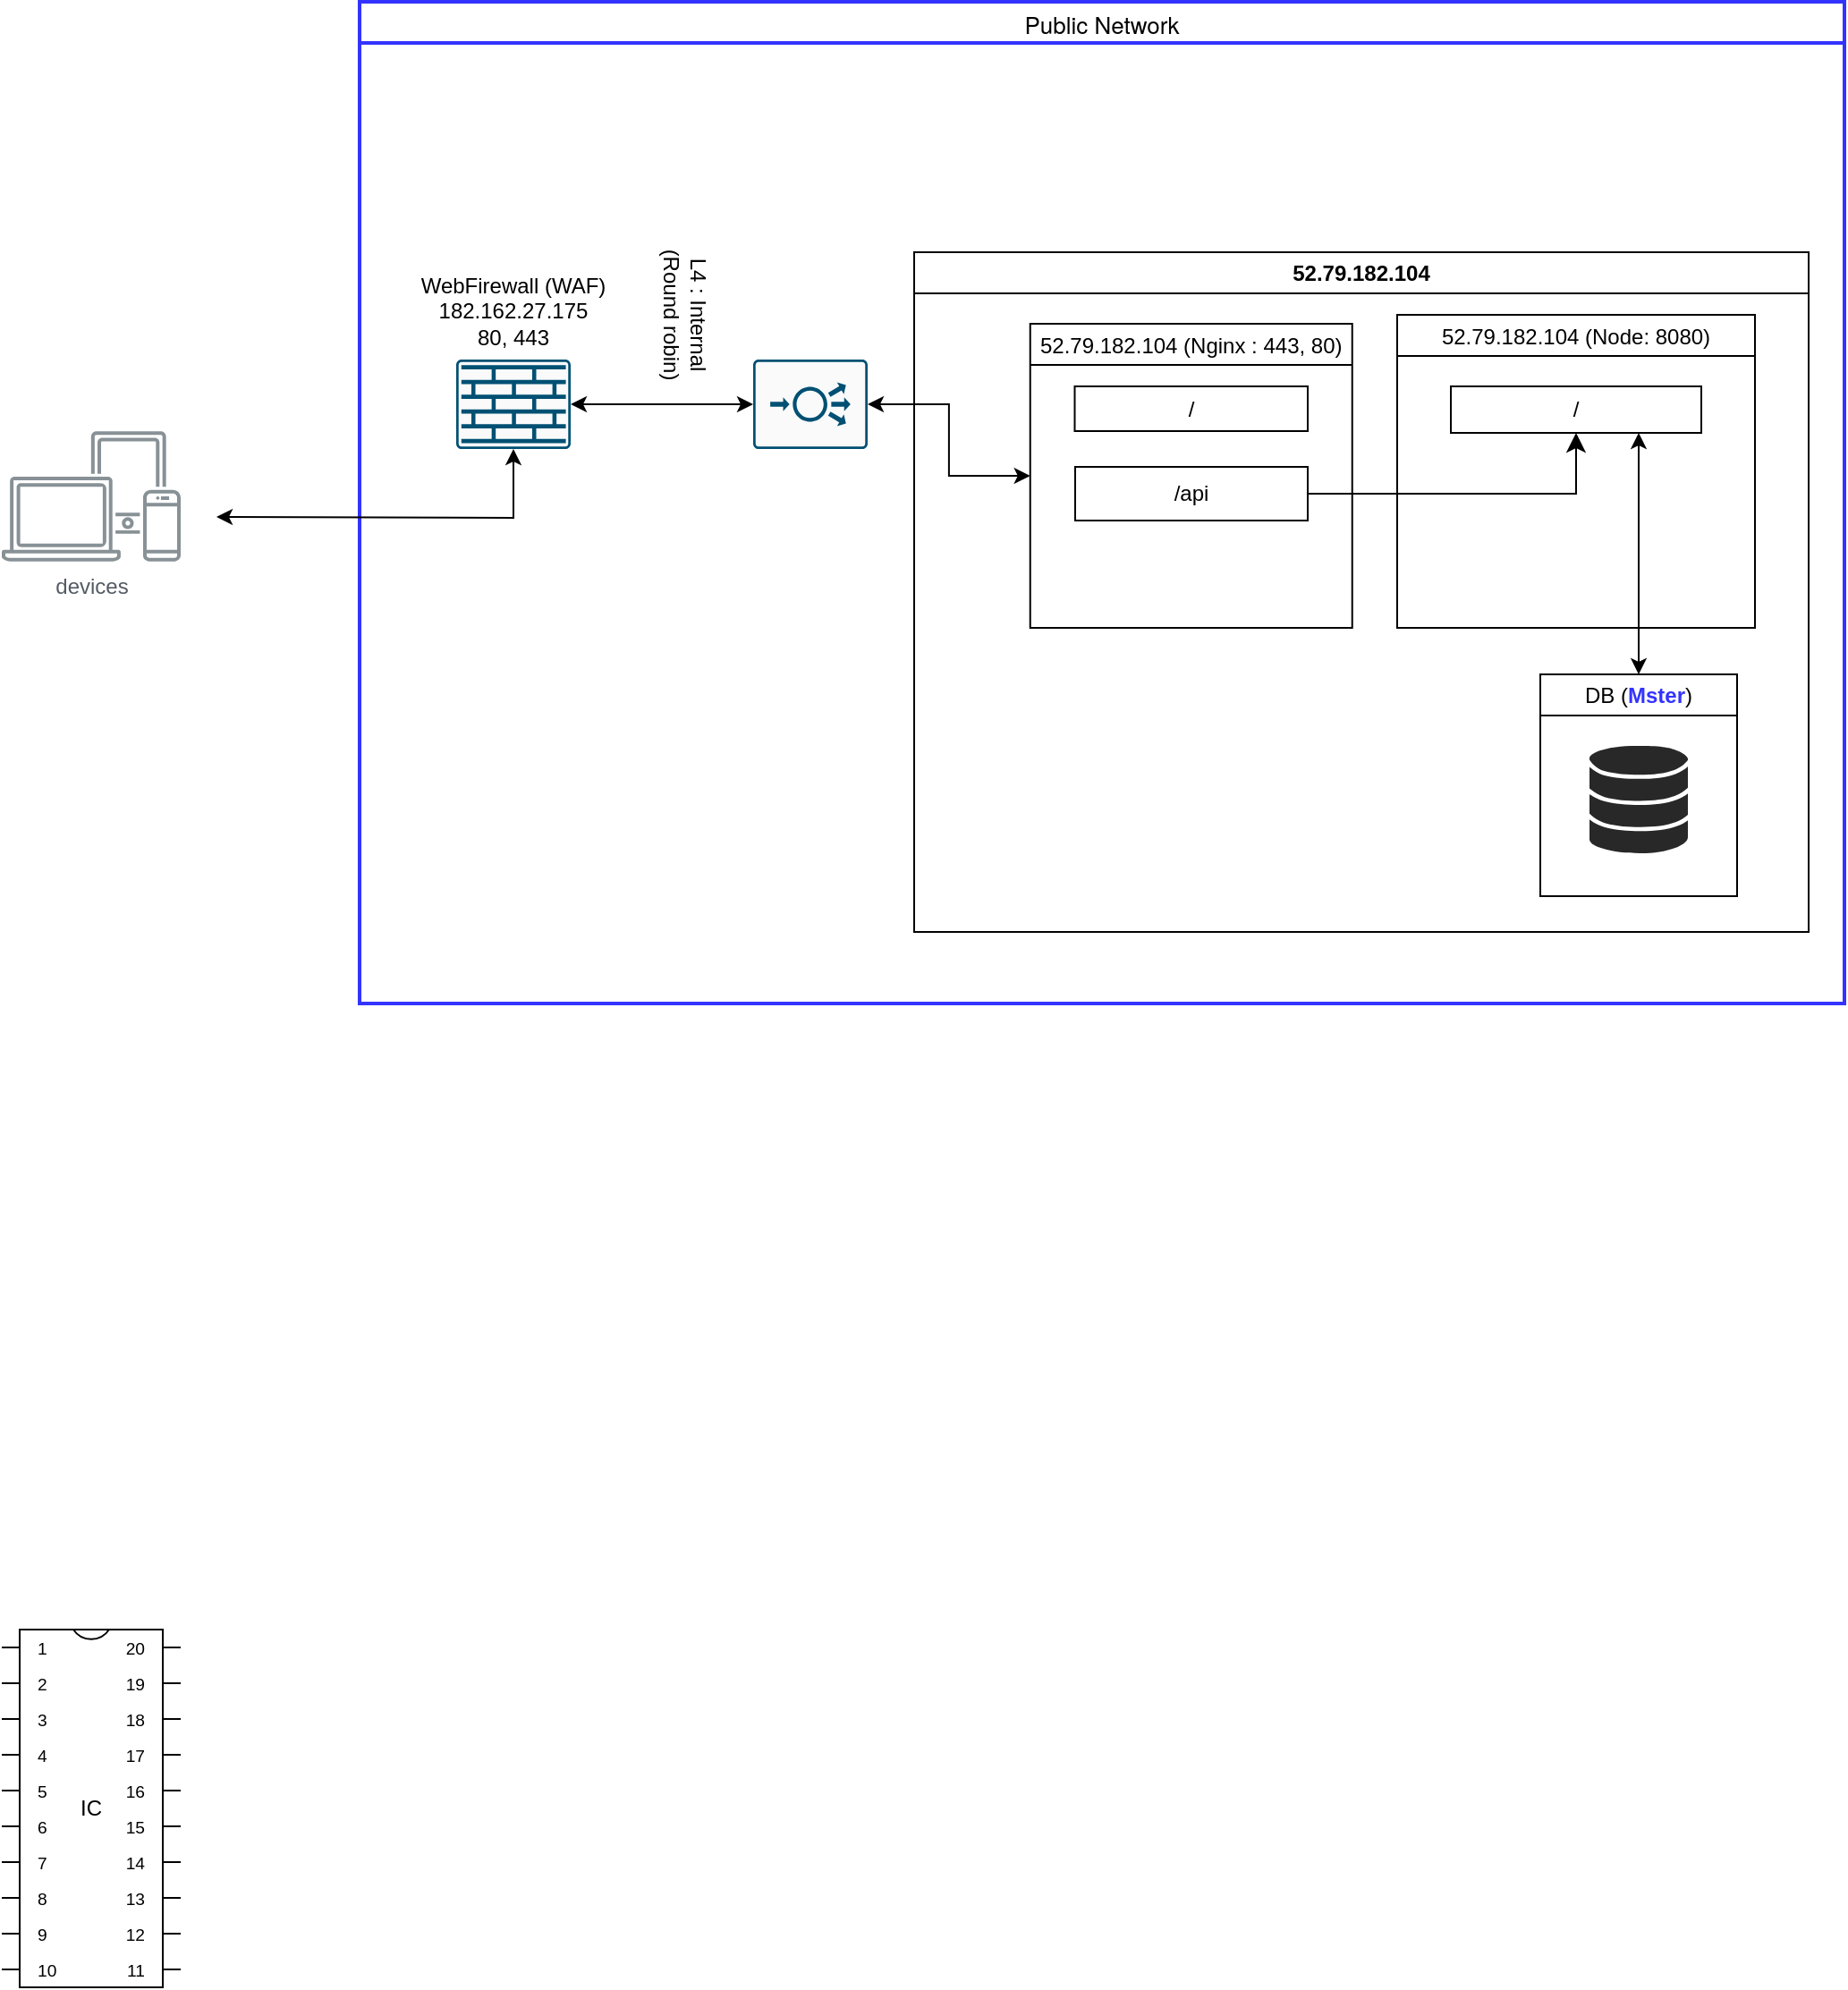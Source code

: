 <mxfile version="21.5.0" type="device">
  <diagram id="Pp0v6p3OG3qE_0qzohX3" name="페이지-1">
    <mxGraphModel dx="1938" dy="1064" grid="1" gridSize="10" guides="1" tooltips="1" connect="1" arrows="1" fold="1" page="1" pageScale="1" pageWidth="1169" pageHeight="827" math="0" shadow="0">
      <root>
        <mxCell id="0" />
        <mxCell id="1" parent="0" />
        <mxCell id="LgxmylapfSZhAu2_gx4g-2" value="devices" style="sketch=0;outlineConnect=0;gradientColor=none;fontColor=#545B64;strokeColor=none;fillColor=#879196;dashed=0;verticalLabelPosition=bottom;verticalAlign=top;align=center;html=1;fontSize=12;fontStyle=0;aspect=fixed;shape=mxgraph.aws4.illustration_devices;pointerEvents=1" parent="1" vertex="1">
          <mxGeometry x="90" y="270" width="100" height="73" as="geometry" />
        </mxCell>
        <mxCell id="LgxmylapfSZhAu2_gx4g-15" value="&lt;p style=&quot;margin: 0px; font-variant-numeric: normal; font-variant-east-asian: normal; font-weight: 400; font-stretch: normal; font-size: 13px; line-height: normal; font-family: &amp;quot;Helvetica Neue&amp;quot;; text-align: start;&quot; class=&quot;p1&quot;&gt;Public Network&lt;/p&gt;" style="swimlane;whiteSpace=wrap;html=1;strokeWidth=2;strokeColor=#3333FF;" parent="1" vertex="1">
          <mxGeometry x="290" y="30" width="830" height="560" as="geometry" />
        </mxCell>
        <mxCell id="spMVzxaODYnaXRk_jbvA-2" style="edgeStyle=orthogonalEdgeStyle;rounded=0;orthogonalLoop=1;jettySize=auto;html=1;entryX=0;entryY=0.5;entryDx=0;entryDy=0;entryPerimeter=0;startArrow=classic;startFill=1;" parent="LgxmylapfSZhAu2_gx4g-15" source="LgxmylapfSZhAu2_gx4g-6" target="LgxmylapfSZhAu2_gx4g-7" edge="1">
          <mxGeometry relative="1" as="geometry" />
        </mxCell>
        <mxCell id="LgxmylapfSZhAu2_gx4g-6" value="" style="sketch=0;points=[[0.015,0.015,0],[0.985,0.015,0],[0.985,0.985,0],[0.015,0.985,0],[0.25,0,0],[0.5,0,0],[0.75,0,0],[1,0.25,0],[1,0.5,0],[1,0.75,0],[0.75,1,0],[0.5,1,0],[0.25,1,0],[0,0.75,0],[0,0.5,0],[0,0.25,0]];verticalLabelPosition=bottom;html=1;verticalAlign=top;aspect=fixed;align=center;pointerEvents=1;shape=mxgraph.cisco19.rect;prIcon=firewall;fillColor=#FAFAFA;strokeColor=#005073;" parent="LgxmylapfSZhAu2_gx4g-15" vertex="1">
          <mxGeometry x="54" y="200" width="64" height="50" as="geometry" />
        </mxCell>
        <mxCell id="P0odpIjqInL_ziyCaDfK-7" style="edgeStyle=orthogonalEdgeStyle;rounded=0;orthogonalLoop=1;jettySize=auto;html=1;entryX=0;entryY=0.5;entryDx=0;entryDy=0;startArrow=classic;startFill=1;" parent="LgxmylapfSZhAu2_gx4g-15" source="LgxmylapfSZhAu2_gx4g-7" target="P0odpIjqInL_ziyCaDfK-2" edge="1">
          <mxGeometry relative="1" as="geometry" />
        </mxCell>
        <mxCell id="LgxmylapfSZhAu2_gx4g-7" value="" style="sketch=0;points=[[0.015,0.015,0],[0.985,0.015,0],[0.985,0.985,0],[0.015,0.985,0],[0.25,0,0],[0.5,0,0],[0.75,0,0],[1,0.25,0],[1,0.5,0],[1,0.75,0],[0.75,1,0],[0.5,1,0],[0.25,1,0],[0,0.75,0],[0,0.5,0],[0,0.25,0]];verticalLabelPosition=bottom;html=1;verticalAlign=top;aspect=fixed;align=center;pointerEvents=1;shape=mxgraph.cisco19.rect;prIcon=load_balancer;fillColor=#FAFAFA;strokeColor=#005073;" parent="LgxmylapfSZhAu2_gx4g-15" vertex="1">
          <mxGeometry x="220" y="200" width="64" height="50" as="geometry" />
        </mxCell>
        <mxCell id="LgxmylapfSZhAu2_gx4g-12" value="L4 : Internal&lt;br&gt;(Round robin)" style="text;html=1;strokeColor=none;fillColor=none;align=center;verticalAlign=middle;whiteSpace=wrap;rounded=0;rotation=90;" parent="LgxmylapfSZhAu2_gx4g-15" vertex="1">
          <mxGeometry x="123" y="160" width="118" height="30" as="geometry" />
        </mxCell>
        <mxCell id="LgxmylapfSZhAu2_gx4g-11" value="WebFirewall (WAF)&lt;br&gt;182.162.27.175&lt;br&gt;80, 443" style="text;html=1;strokeColor=none;fillColor=none;align=center;verticalAlign=middle;whiteSpace=wrap;rounded=0;" parent="LgxmylapfSZhAu2_gx4g-15" vertex="1">
          <mxGeometry x="30" y="146" width="112" height="54" as="geometry" />
        </mxCell>
        <mxCell id="sDCUE-3mrmCOQhgMhKK8-5" value="52.79.182.104" style="swimlane;whiteSpace=wrap;html=1;" vertex="1" parent="LgxmylapfSZhAu2_gx4g-15">
          <mxGeometry x="310" y="140" width="500" height="380" as="geometry" />
        </mxCell>
        <mxCell id="sDCUE-3mrmCOQhgMhKK8-6" value="52.79.182.104 (Node: 8080)" style="swimlane;strokeColor=default;fillColor=default;fontStyle=0" vertex="1" parent="sDCUE-3mrmCOQhgMhKK8-5">
          <mxGeometry x="270" y="35" width="200" height="175" as="geometry" />
        </mxCell>
        <mxCell id="sDCUE-3mrmCOQhgMhKK8-7" value="/" style="text;html=1;strokeColor=default;fillColor=none;align=center;verticalAlign=middle;whiteSpace=wrap;rounded=0;fontSize=12;" vertex="1" parent="sDCUE-3mrmCOQhgMhKK8-6">
          <mxGeometry x="30" y="40" width="140" height="26" as="geometry" />
        </mxCell>
        <mxCell id="P0odpIjqInL_ziyCaDfK-4" value="/api" style="text;html=1;strokeColor=default;fillColor=none;align=center;verticalAlign=middle;whiteSpace=wrap;rounded=0;fontSize=12;" parent="sDCUE-3mrmCOQhgMhKK8-5" vertex="1">
          <mxGeometry x="90" y="120" width="130" height="30" as="geometry" />
        </mxCell>
        <mxCell id="P0odpIjqInL_ziyCaDfK-5" value="/" style="text;html=1;strokeColor=default;fillColor=none;align=center;verticalAlign=middle;whiteSpace=wrap;rounded=0;fontSize=12;" parent="sDCUE-3mrmCOQhgMhKK8-5" vertex="1">
          <mxGeometry x="89.75" y="75" width="130.25" height="25" as="geometry" />
        </mxCell>
        <mxCell id="P0odpIjqInL_ziyCaDfK-2" value="52.79.182.104 (Nginx : 443, 80)" style="swimlane;strokeColor=default;fillColor=default;fontStyle=0" parent="sDCUE-3mrmCOQhgMhKK8-5" vertex="1">
          <mxGeometry x="64.87" y="40" width="180" height="170" as="geometry" />
        </mxCell>
        <mxCell id="sDCUE-3mrmCOQhgMhKK8-17" value="" style="edgeStyle=elbowEdgeStyle;elbow=horizontal;endArrow=classic;html=1;curved=0;rounded=0;endSize=8;startSize=8;exitX=1;exitY=0.5;exitDx=0;exitDy=0;entryX=0.5;entryY=1;entryDx=0;entryDy=0;" edge="1" parent="sDCUE-3mrmCOQhgMhKK8-5" source="P0odpIjqInL_ziyCaDfK-4" target="sDCUE-3mrmCOQhgMhKK8-7">
          <mxGeometry width="50" height="50" relative="1" as="geometry">
            <mxPoint x="330" y="160" as="sourcePoint" />
            <mxPoint x="380" y="110" as="targetPoint" />
            <Array as="points">
              <mxPoint x="370" y="140" />
            </Array>
          </mxGeometry>
        </mxCell>
        <mxCell id="SCtdMfkgHNV6jDyg6G4F-20" value="&lt;span style=&quot;font-weight: normal;&quot;&gt;DB (&lt;/span&gt;&lt;font color=&quot;#3333ff&quot;&gt;Mster&lt;/font&gt;&lt;span style=&quot;font-weight: normal;&quot;&gt;)&lt;/span&gt;" style="swimlane;whiteSpace=wrap;html=1;" parent="sDCUE-3mrmCOQhgMhKK8-5" vertex="1">
          <mxGeometry x="350" y="236" width="110" height="124" as="geometry" />
        </mxCell>
        <mxCell id="SCtdMfkgHNV6jDyg6G4F-16" value="" style="verticalLabelPosition=bottom;sketch=0;html=1;fillColor=#282828;strokeColor=none;verticalAlign=top;pointerEvents=1;align=center;shape=mxgraph.cisco_safe.iot_things_icons.icon7;" parent="SCtdMfkgHNV6jDyg6G4F-20" vertex="1">
          <mxGeometry x="27.5" y="40" width="55" height="60" as="geometry" />
        </mxCell>
        <mxCell id="sDCUE-3mrmCOQhgMhKK8-4" value="" style="endArrow=classic;startArrow=classic;html=1;rounded=0;exitX=0.5;exitY=0;exitDx=0;exitDy=0;entryX=0.75;entryY=1;entryDx=0;entryDy=0;" edge="1" parent="sDCUE-3mrmCOQhgMhKK8-5" source="SCtdMfkgHNV6jDyg6G4F-20" target="sDCUE-3mrmCOQhgMhKK8-7">
          <mxGeometry width="50" height="50" relative="1" as="geometry">
            <mxPoint x="160" y="360" as="sourcePoint" />
            <mxPoint x="150" y="200" as="targetPoint" />
          </mxGeometry>
        </mxCell>
        <mxCell id="SCtdMfkgHNV6jDyg6G4F-4" style="edgeStyle=orthogonalEdgeStyle;rounded=0;orthogonalLoop=1;jettySize=auto;html=1;entryX=0.5;entryY=1;entryDx=0;entryDy=0;entryPerimeter=0;startArrow=classic;startFill=1;" parent="1" target="LgxmylapfSZhAu2_gx4g-6" edge="1">
          <mxGeometry relative="1" as="geometry">
            <mxPoint x="210" y="318" as="sourcePoint" />
          </mxGeometry>
        </mxCell>
        <mxCell id="sDCUE-3mrmCOQhgMhKK8-18" value="IC" style="shadow=0;dashed=0;align=center;html=1;strokeWidth=1;shape=mxgraph.electrical.logic_gates.dual_inline_ic;labelNames=a,b,c,d,e,f,g,h,i,j,k,l,m,n,o,p,q,r,s,t;whiteSpace=wrap;" vertex="1" parent="1">
          <mxGeometry x="90" y="940" width="100" height="200" as="geometry" />
        </mxCell>
      </root>
    </mxGraphModel>
  </diagram>
</mxfile>
